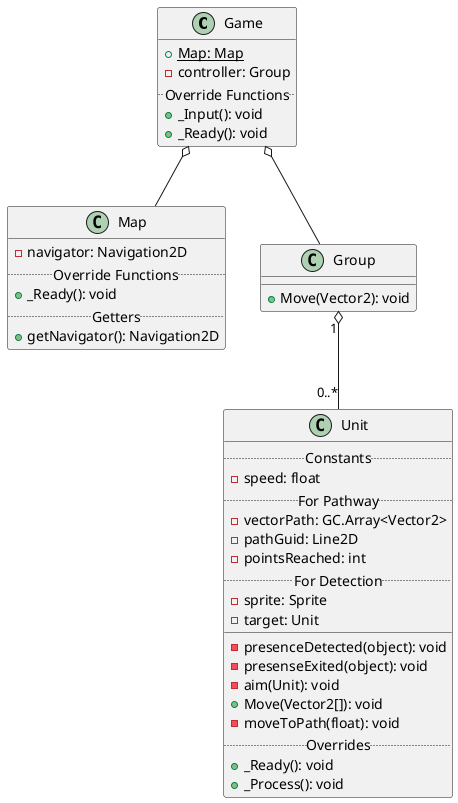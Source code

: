 @startuml ClassDiagram
Game o-- Map
Game o-- Group
Group "1" o-- "0..*" Unit

class Unit {
    ..Constants..
    - speed: float
    ..For Pathway..
    - vectorPath: GC.Array<Vector2>
    - pathGuid: Line2D
    - pointsReached: int
    ..For Detection..
    - sprite: Sprite
    - target: Unit
    __
    - presenceDetected(object): void
    - presenseExited(object): void
    - aim(Unit): void
    + Move(Vector2[]): void
    - moveToPath(float): void
    ..Overrides..
    + _Ready(): void
    + _Process(): void 
}

class Group {
    + Move(Vector2): void
}

class Game {
    + {static} Map: Map
    - controller: Group
    ..Override Functions..
    + _Input(): void
    + _Ready(): void
}

class Map {
    - navigator: Navigation2D
    ..Override Functions..
    + _Ready(): void
    ..Getters..
    + getNavigator(): Navigation2D
}
@enduml
